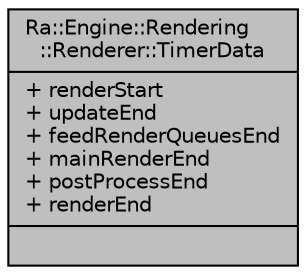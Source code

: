 digraph "Ra::Engine::Rendering::Renderer::TimerData"
{
 // INTERACTIVE_SVG=YES
 // LATEX_PDF_SIZE
  edge [fontname="Helvetica",fontsize="10",labelfontname="Helvetica",labelfontsize="10"];
  node [fontname="Helvetica",fontsize="10",shape=record];
  Node1 [label="{Ra::Engine::Rendering\l::Renderer::TimerData\n|+ renderStart\l+ updateEnd\l+ feedRenderQueuesEnd\l+ mainRenderEnd\l+ postProcessEnd\l+ renderEnd\l|}",height=0.2,width=0.4,color="black", fillcolor="grey75", style="filled", fontcolor="black",tooltip=" "];
}
